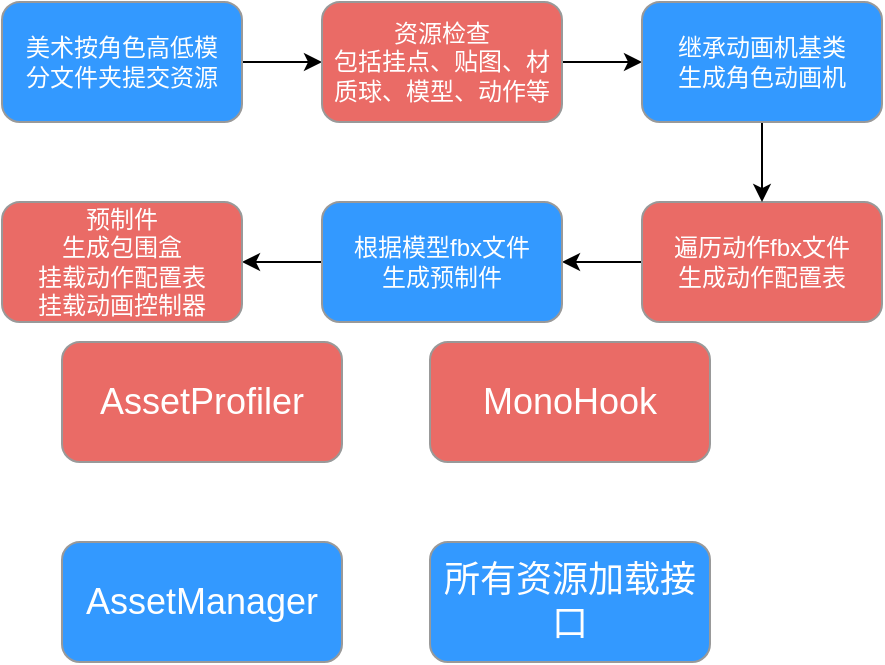 <mxfile version="12.8.2" type="github"><diagram id="-Knro7iIvr_-B3o6s4ao" name="第 1 页"><mxGraphModel dx="1403" dy="775" grid="1" gridSize="10" guides="1" tooltips="1" connect="1" arrows="1" fold="1" page="1" pageScale="1" pageWidth="827" pageHeight="1169" math="0" shadow="0"><root><mxCell id="0"/><mxCell id="1" parent="0"/><mxCell id="s2iT2gd37a2M7Q--zr3d-15" style="edgeStyle=orthogonalEdgeStyle;rounded=0;orthogonalLoop=1;jettySize=auto;html=1;exitX=1;exitY=0.5;exitDx=0;exitDy=0;entryX=0;entryY=0.5;entryDx=0;entryDy=0;" parent="1" source="s2iT2gd37a2M7Q--zr3d-1" target="s2iT2gd37a2M7Q--zr3d-3" edge="1"><mxGeometry relative="1" as="geometry"/></mxCell><mxCell id="s2iT2gd37a2M7Q--zr3d-1" value="&lt;font color=&quot;#ffffff&quot;&gt;美术按角色高低模&lt;br&gt;分文件夹提交资源&lt;/font&gt;" style="rounded=1;whiteSpace=wrap;html=1;fillColor=#3399FF;strokeColor=#999999;" parent="1" vertex="1"><mxGeometry x="80" y="100" width="120" height="60" as="geometry"/></mxCell><mxCell id="s2iT2gd37a2M7Q--zr3d-18" style="edgeStyle=orthogonalEdgeStyle;rounded=0;orthogonalLoop=1;jettySize=auto;html=1;exitX=0;exitY=0.5;exitDx=0;exitDy=0;entryX=1;entryY=0.5;entryDx=0;entryDy=0;" parent="1" source="s2iT2gd37a2M7Q--zr3d-2" target="s2iT2gd37a2M7Q--zr3d-8" edge="1"><mxGeometry relative="1" as="geometry"/></mxCell><mxCell id="s2iT2gd37a2M7Q--zr3d-2" value="&lt;font color=&quot;#ffffff&quot;&gt;遍历动作fbx文件&lt;br&gt;生成动作配置表&lt;/font&gt;" style="rounded=1;whiteSpace=wrap;html=1;fillColor=#EA6B66;strokeColor=#999999;" parent="1" vertex="1"><mxGeometry x="400" y="200" width="120" height="60" as="geometry"/></mxCell><mxCell id="s2iT2gd37a2M7Q--zr3d-16" style="edgeStyle=orthogonalEdgeStyle;rounded=0;orthogonalLoop=1;jettySize=auto;html=1;exitX=1;exitY=0.5;exitDx=0;exitDy=0;entryX=0;entryY=0.5;entryDx=0;entryDy=0;" parent="1" source="s2iT2gd37a2M7Q--zr3d-3" target="s2iT2gd37a2M7Q--zr3d-7" edge="1"><mxGeometry relative="1" as="geometry"/></mxCell><mxCell id="s2iT2gd37a2M7Q--zr3d-3" value="&lt;font color=&quot;#ffffff&quot;&gt;资源&lt;/font&gt;&lt;span style=&quot;color: rgb(255 , 255 , 255)&quot;&gt;检查&lt;br&gt;包括&lt;/span&gt;&lt;font color=&quot;#ffffff&quot;&gt;挂点、贴图、材质球、模型、动作等&lt;/font&gt;&lt;font color=&quot;#ffffff&quot;&gt;&lt;br&gt;&lt;/font&gt;" style="rounded=1;whiteSpace=wrap;html=1;fillColor=#EA6B66;strokeColor=#999999;" parent="1" vertex="1"><mxGeometry x="240" y="100" width="120" height="60" as="geometry"/></mxCell><mxCell id="s2iT2gd37a2M7Q--zr3d-17" style="edgeStyle=orthogonalEdgeStyle;rounded=0;orthogonalLoop=1;jettySize=auto;html=1;exitX=0.5;exitY=1;exitDx=0;exitDy=0;entryX=0.5;entryY=0;entryDx=0;entryDy=0;" parent="1" source="s2iT2gd37a2M7Q--zr3d-7" target="s2iT2gd37a2M7Q--zr3d-2" edge="1"><mxGeometry relative="1" as="geometry"/></mxCell><mxCell id="s2iT2gd37a2M7Q--zr3d-7" value="&lt;font color=&quot;#ffffff&quot;&gt;继承动画机基类&lt;br&gt;生成角色动画机&lt;br&gt;&lt;/font&gt;" style="rounded=1;whiteSpace=wrap;html=1;fillColor=#3399FF;strokeColor=#999999;" parent="1" vertex="1"><mxGeometry x="400" y="100" width="120" height="60" as="geometry"/></mxCell><mxCell id="s2iT2gd37a2M7Q--zr3d-19" style="edgeStyle=orthogonalEdgeStyle;rounded=0;orthogonalLoop=1;jettySize=auto;html=1;exitX=0;exitY=0.5;exitDx=0;exitDy=0;entryX=1;entryY=0.5;entryDx=0;entryDy=0;" parent="1" source="s2iT2gd37a2M7Q--zr3d-8" target="s2iT2gd37a2M7Q--zr3d-9" edge="1"><mxGeometry relative="1" as="geometry"/></mxCell><mxCell id="s2iT2gd37a2M7Q--zr3d-8" value="&lt;font color=&quot;#ffffff&quot;&gt;根据模型fbx文件&lt;br&gt;生成预制件&lt;/font&gt;" style="rounded=1;whiteSpace=wrap;html=1;fillColor=#3399FF;strokeColor=#999999;" parent="1" vertex="1"><mxGeometry x="240" y="200" width="120" height="60" as="geometry"/></mxCell><mxCell id="s2iT2gd37a2M7Q--zr3d-9" value="&lt;font color=&quot;#ffffff&quot;&gt;预制件&lt;br&gt;生成包围盒&lt;br&gt;挂载动作配置表&lt;br&gt;挂载动画控制器&lt;br&gt;&lt;/font&gt;" style="rounded=1;whiteSpace=wrap;html=1;fillColor=#EA6B66;strokeColor=#999999;" parent="1" vertex="1"><mxGeometry x="80" y="200" width="120" height="60" as="geometry"/></mxCell><mxCell id="cHLyzzWJP-8gGwPEuMyj-1" value="&lt;font color=&quot;#ffffff&quot; style=&quot;font-size: 18px&quot;&gt;AssetManager&lt;/font&gt;" style="rounded=1;whiteSpace=wrap;html=1;fillColor=#3399FF;strokeColor=#999999;" parent="1" vertex="1"><mxGeometry x="110" y="370" width="140" height="60" as="geometry"/></mxCell><mxCell id="cHLyzzWJP-8gGwPEuMyj-2" value="&lt;font color=&quot;#ffffff&quot;&gt;&lt;font style=&quot;font-size: 18px&quot;&gt;MonoHook&lt;/font&gt;&lt;br&gt;&lt;/font&gt;" style="rounded=1;whiteSpace=wrap;html=1;fillColor=#EA6B66;strokeColor=#999999;" parent="1" vertex="1"><mxGeometry x="294" y="270" width="140" height="60" as="geometry"/></mxCell><mxCell id="cHLyzzWJP-8gGwPEuMyj-4" value="&lt;font color=&quot;#ffffff&quot;&gt;&lt;font style=&quot;font-size: 18px&quot;&gt;AssetProfiler&lt;/font&gt;&lt;br&gt;&lt;/font&gt;" style="rounded=1;whiteSpace=wrap;html=1;fillColor=#EA6B66;strokeColor=#999999;" parent="1" vertex="1"><mxGeometry x="110" y="270" width="140" height="60" as="geometry"/></mxCell><mxCell id="cHLyzzWJP-8gGwPEuMyj-6" value="&lt;font color=&quot;#ffffff&quot;&gt;&lt;span style=&quot;font-size: 18px&quot;&gt;所有资源加载接口&lt;/span&gt;&lt;/font&gt;" style="rounded=1;whiteSpace=wrap;html=1;fillColor=#3399FF;strokeColor=#999999;" parent="1" vertex="1"><mxGeometry x="294" y="370" width="140" height="60" as="geometry"/></mxCell></root></mxGraphModel></diagram></mxfile>